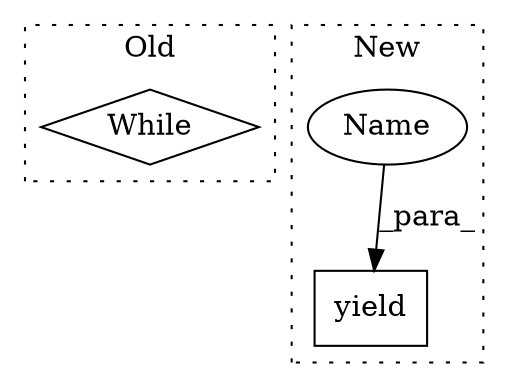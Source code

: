 digraph G {
subgraph cluster0 {
1 [label="While" a="52" s="8251,8290" l="6,14" shape="diamond"];
label = "Old";
style="dotted";
}
subgraph cluster1 {
2 [label="yield" a="105" s="9699" l="6" shape="box"];
3 [label="Name" a="87" s="9705" l="8" shape="ellipse"];
label = "New";
style="dotted";
}
3 -> 2 [label="_para_"];
}